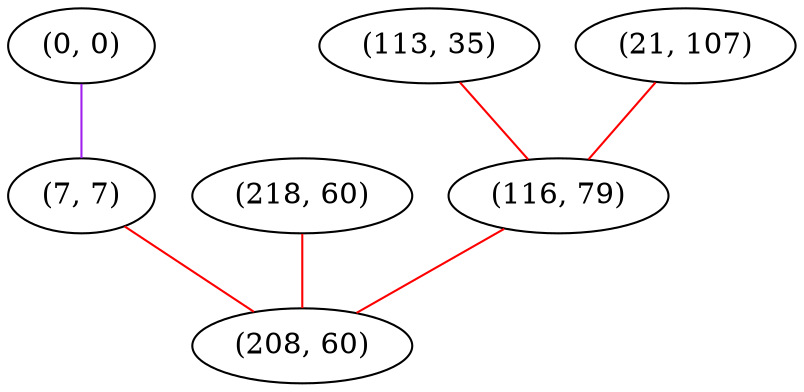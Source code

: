 graph "" {
"(0, 0)";
"(218, 60)";
"(7, 7)";
"(113, 35)";
"(21, 107)";
"(116, 79)";
"(208, 60)";
"(0, 0)" -- "(7, 7)"  [color=purple, key=0, weight=4];
"(218, 60)" -- "(208, 60)"  [color=red, key=0, weight=1];
"(7, 7)" -- "(208, 60)"  [color=red, key=0, weight=1];
"(113, 35)" -- "(116, 79)"  [color=red, key=0, weight=1];
"(21, 107)" -- "(116, 79)"  [color=red, key=0, weight=1];
"(116, 79)" -- "(208, 60)"  [color=red, key=0, weight=1];
}
